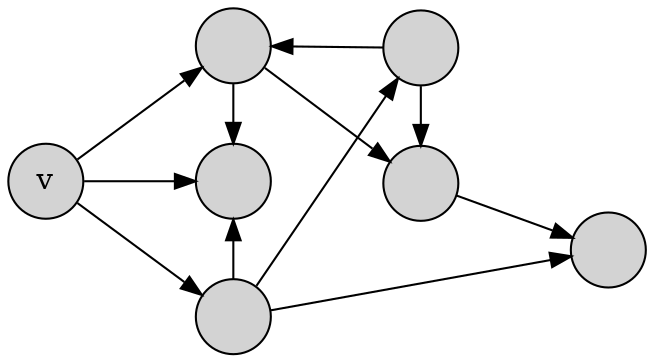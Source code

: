digraph Vergleichsbaum1
	{
        margin="0";
        rankdir=LR;
        nodesep="0.4";
        ranksep="0.75";
        edge [arrowhead="normal"];
        node [shape=circle, style="filled", fillcolor=lightgrey, label=""];
        {rank=min; v [label="v"];};
        {rank=same; 1; 2; 3};
        {rank=same; 4; 5;};
        {rank=sink; 6;};
        
        v->1;
        v->2;
        v->3;
        1->2;
        2->3 [dir="back"];
        1->4;
        3->5;
        3->6;
        4->6;
        5->4;
        5->1;
	}
